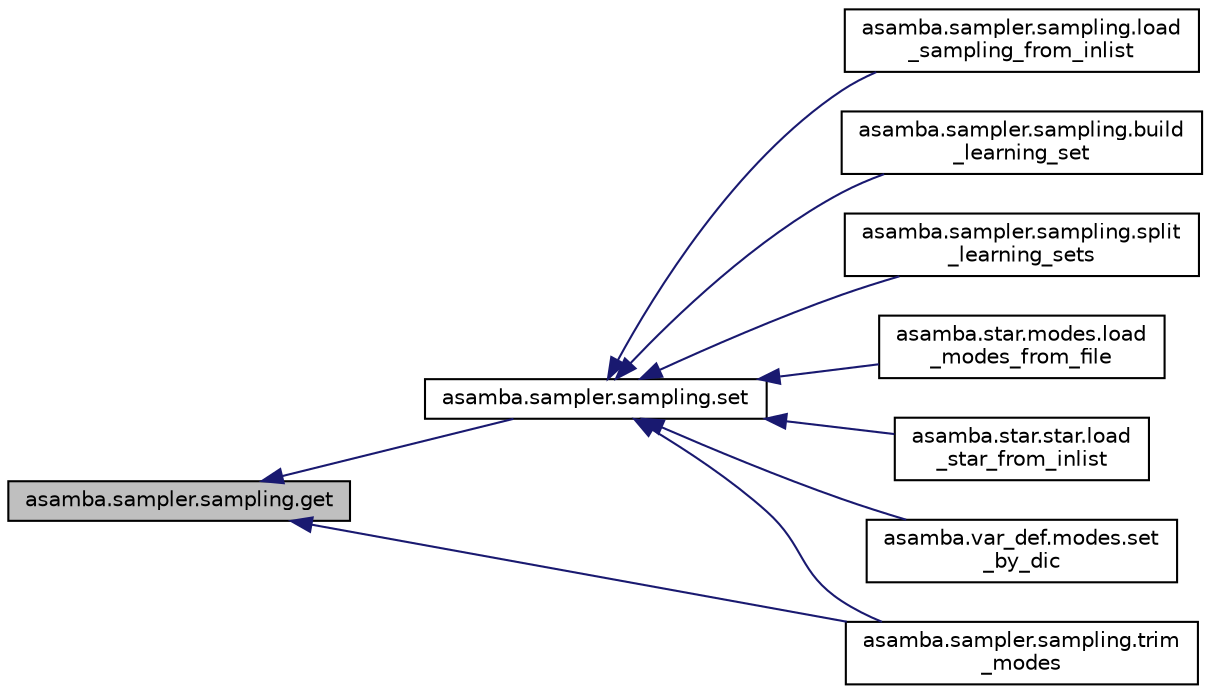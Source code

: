 digraph "asamba.sampler.sampling.get"
{
  edge [fontname="Helvetica",fontsize="10",labelfontname="Helvetica",labelfontsize="10"];
  node [fontname="Helvetica",fontsize="10",shape=record];
  rankdir="LR";
  Node11 [label="asamba.sampler.sampling.get",height=0.2,width=0.4,color="black", fillcolor="grey75", style="filled", fontcolor="black"];
  Node11 -> Node12 [dir="back",color="midnightblue",fontsize="10",style="solid",fontname="Helvetica"];
  Node12 [label="asamba.sampler.sampling.set",height=0.2,width=0.4,color="black", fillcolor="white", style="filled",URL="$classasamba_1_1sampler_1_1sampling.html#a682af8a360751e2fb6dd215fe571ea43",tooltip="Setter. "];
  Node12 -> Node13 [dir="back",color="midnightblue",fontsize="10",style="solid",fontname="Helvetica"];
  Node13 [label="asamba.sampler.sampling.load\l_sampling_from_inlist",height=0.2,width=0.4,color="black", fillcolor="white", style="filled",URL="$classasamba_1_1sampler_1_1sampling.html#a55ebddb5056b66524d34341cccae5d05"];
  Node12 -> Node14 [dir="back",color="midnightblue",fontsize="10",style="solid",fontname="Helvetica"];
  Node14 [label="asamba.sampler.sampling.build\l_learning_set",height=0.2,width=0.4,color="black", fillcolor="white", style="filled",URL="$classasamba_1_1sampler_1_1sampling.html#abb689acce45526b082697abe45e2cb56",tooltip="Methods. "];
  Node12 -> Node15 [dir="back",color="midnightblue",fontsize="10",style="solid",fontname="Helvetica"];
  Node15 [label="asamba.sampler.sampling.split\l_learning_sets",height=0.2,width=0.4,color="black", fillcolor="white", style="filled",URL="$classasamba_1_1sampler_1_1sampling.html#ae0e3548d71adf58b309904e65b0e6e8c"];
  Node12 -> Node16 [dir="back",color="midnightblue",fontsize="10",style="solid",fontname="Helvetica"];
  Node16 [label="asamba.sampler.sampling.trim\l_modes",height=0.2,width=0.4,color="black", fillcolor="white", style="filled",URL="$classasamba_1_1sampler_1_1sampling.html#ad67c8918488194428f7733918a55a4a0"];
  Node12 -> Node17 [dir="back",color="midnightblue",fontsize="10",style="solid",fontname="Helvetica"];
  Node17 [label="asamba.star.modes.load\l_modes_from_file",height=0.2,width=0.4,color="black", fillcolor="white", style="filled",URL="$classasamba_1_1star_1_1modes.html#a5164b765f3ed46300e4c5a1970f2c784",tooltip="Methods. "];
  Node12 -> Node18 [dir="back",color="midnightblue",fontsize="10",style="solid",fontname="Helvetica"];
  Node18 [label="asamba.star.star.load\l_star_from_inlist",height=0.2,width=0.4,color="black", fillcolor="white", style="filled",URL="$classasamba_1_1star_1_1star.html#aec75624cd5c21ff1f0121012ccb01903",tooltip="Methods. "];
  Node12 -> Node19 [dir="back",color="midnightblue",fontsize="10",style="solid",fontname="Helvetica"];
  Node19 [label="asamba.var_def.modes.set\l_by_dic",height=0.2,width=0.4,color="black", fillcolor="white", style="filled",URL="$classasamba_1_1var__def_1_1modes.html#a2d9b87e9cdfe54142627a502476bb868"];
  Node11 -> Node16 [dir="back",color="midnightblue",fontsize="10",style="solid",fontname="Helvetica"];
}
